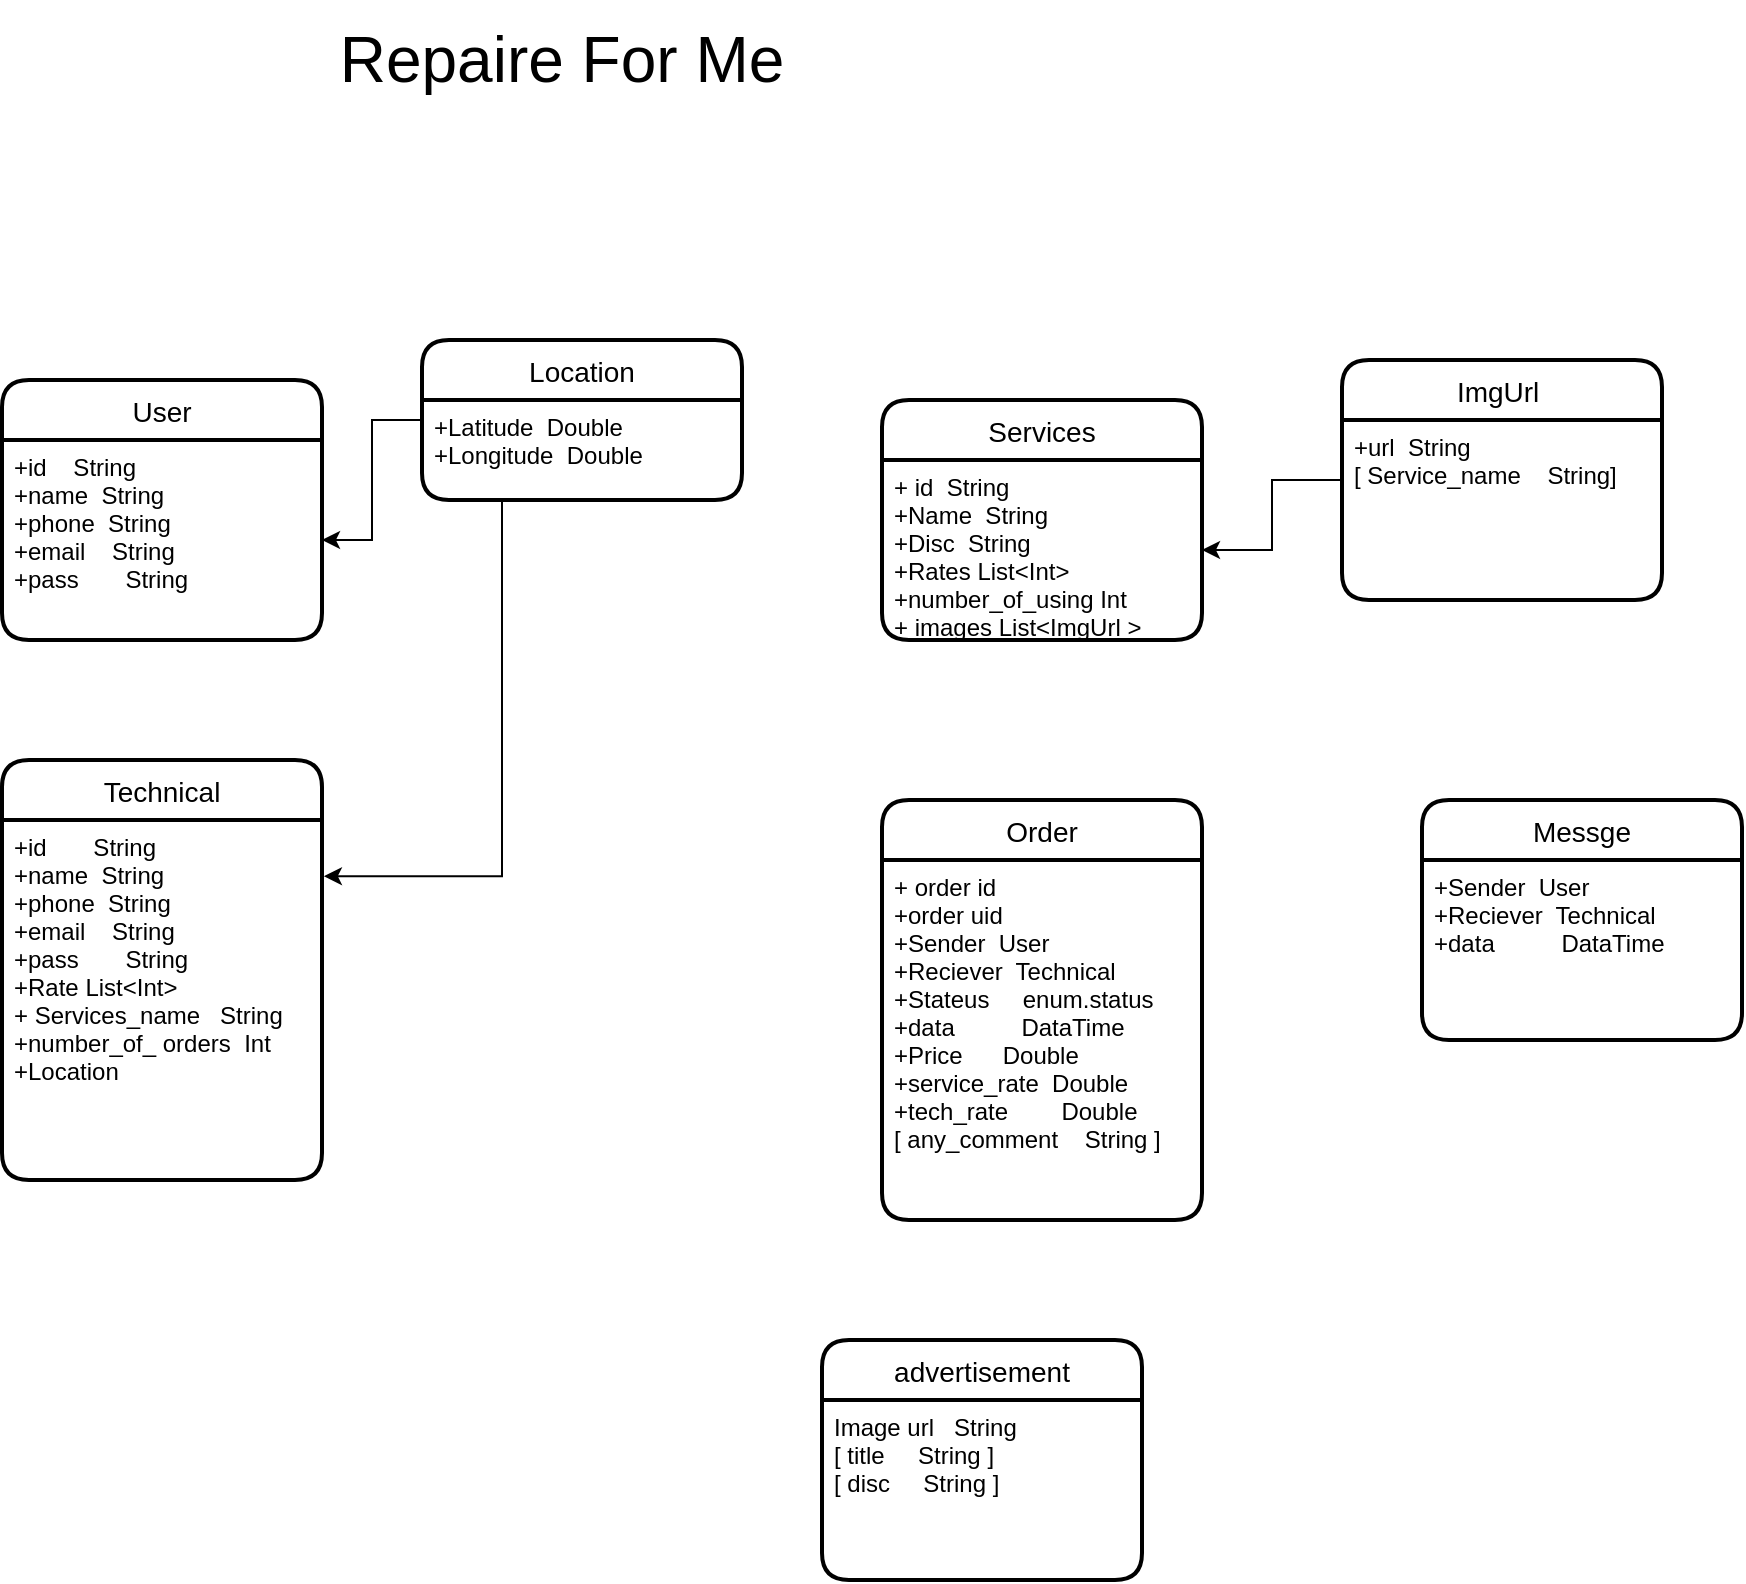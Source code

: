 <mxfile version="14.9.2" type="github">
  <diagram id="zn2WG8OpFJcc6ndCbWCM" name="Page-1">
    <mxGraphModel dx="633" dy="243" grid="1" gridSize="10" guides="1" tooltips="1" connect="1" arrows="1" fold="1" page="1" pageScale="1" pageWidth="850" pageHeight="1100" math="0" shadow="0">
      <root>
        <mxCell id="0" />
        <mxCell id="1" parent="0" />
        <mxCell id="xqwwxXM2ZZvY7xHnHfG4-2" value="&lt;font style=&quot;font-size: 32px&quot;&gt;Repaire For Me&lt;/font&gt;" style="text;html=1;strokeColor=none;fillColor=none;align=center;verticalAlign=middle;whiteSpace=wrap;rounded=0;" vertex="1" parent="1">
          <mxGeometry x="210" y="340" width="280" height="60" as="geometry" />
        </mxCell>
        <mxCell id="xqwwxXM2ZZvY7xHnHfG4-24" value="User" style="swimlane;childLayout=stackLayout;horizontal=1;startSize=30;horizontalStack=0;rounded=1;fontSize=14;fontStyle=0;strokeWidth=2;resizeParent=0;resizeLast=1;shadow=0;dashed=0;align=center;" vertex="1" parent="1">
          <mxGeometry x="70" y="530" width="160" height="130" as="geometry" />
        </mxCell>
        <mxCell id="xqwwxXM2ZZvY7xHnHfG4-25" value="+id    String&#xa;+name  String&#xa;+phone  String&#xa;+email    String&#xa;+pass       String&#xa; " style="align=left;strokeColor=none;fillColor=none;spacingLeft=4;fontSize=12;verticalAlign=top;resizable=0;rotatable=0;part=1;" vertex="1" parent="xqwwxXM2ZZvY7xHnHfG4-24">
          <mxGeometry y="30" width="160" height="100" as="geometry" />
        </mxCell>
        <mxCell id="xqwwxXM2ZZvY7xHnHfG4-38" style="edgeStyle=orthogonalEdgeStyle;rounded=0;orthogonalLoop=1;jettySize=auto;html=1;exitX=0.5;exitY=1;exitDx=0;exitDy=0;" edge="1" parent="xqwwxXM2ZZvY7xHnHfG4-24" source="xqwwxXM2ZZvY7xHnHfG4-25" target="xqwwxXM2ZZvY7xHnHfG4-25">
          <mxGeometry relative="1" as="geometry" />
        </mxCell>
        <mxCell id="xqwwxXM2ZZvY7xHnHfG4-30" value="" style="edgeStyle=orthogonalEdgeStyle;rounded=0;orthogonalLoop=1;jettySize=auto;html=1;" edge="1" parent="1" source="xqwwxXM2ZZvY7xHnHfG4-27" target="xqwwxXM2ZZvY7xHnHfG4-25">
          <mxGeometry relative="1" as="geometry" />
        </mxCell>
        <mxCell id="xqwwxXM2ZZvY7xHnHfG4-27" value="Location" style="swimlane;childLayout=stackLayout;horizontal=1;startSize=30;horizontalStack=0;rounded=1;fontSize=14;fontStyle=0;strokeWidth=2;resizeParent=0;resizeLast=1;shadow=0;dashed=0;align=center;" vertex="1" parent="1">
          <mxGeometry x="280" y="510" width="160" height="80" as="geometry" />
        </mxCell>
        <mxCell id="xqwwxXM2ZZvY7xHnHfG4-28" value="+Latitude  Double&#xa;+Longitude  Double" style="align=left;strokeColor=none;fillColor=none;spacingLeft=4;fontSize=12;verticalAlign=top;resizable=0;rotatable=0;part=1;" vertex="1" parent="xqwwxXM2ZZvY7xHnHfG4-27">
          <mxGeometry y="30" width="160" height="50" as="geometry" />
        </mxCell>
        <mxCell id="xqwwxXM2ZZvY7xHnHfG4-31" value="Services" style="swimlane;childLayout=stackLayout;horizontal=1;startSize=30;horizontalStack=0;rounded=1;fontSize=14;fontStyle=0;strokeWidth=2;resizeParent=0;resizeLast=1;shadow=0;dashed=0;align=center;" vertex="1" parent="1">
          <mxGeometry x="510" y="540" width="160" height="120" as="geometry" />
        </mxCell>
        <mxCell id="xqwwxXM2ZZvY7xHnHfG4-32" value="+ id  String&#xa;+Name  String&#xa;+Disc  String&#xa;+Rates List&lt;Int&gt;&#xa;+number_of_using Int&#xa;+ images List&lt;ImgUrl &gt;" style="align=left;strokeColor=none;fillColor=none;spacingLeft=4;fontSize=12;verticalAlign=top;resizable=0;rotatable=0;part=1;" vertex="1" parent="xqwwxXM2ZZvY7xHnHfG4-31">
          <mxGeometry y="30" width="160" height="90" as="geometry" />
        </mxCell>
        <mxCell id="xqwwxXM2ZZvY7xHnHfG4-35" value="" style="edgeStyle=orthogonalEdgeStyle;rounded=0;orthogonalLoop=1;jettySize=auto;html=1;" edge="1" parent="1" source="xqwwxXM2ZZvY7xHnHfG4-33" target="xqwwxXM2ZZvY7xHnHfG4-32">
          <mxGeometry relative="1" as="geometry" />
        </mxCell>
        <mxCell id="xqwwxXM2ZZvY7xHnHfG4-33" value="ImgUrl " style="swimlane;childLayout=stackLayout;horizontal=1;startSize=30;horizontalStack=0;rounded=1;fontSize=14;fontStyle=0;strokeWidth=2;resizeParent=0;resizeLast=1;shadow=0;dashed=0;align=center;" vertex="1" parent="1">
          <mxGeometry x="740" y="520" width="160" height="120" as="geometry" />
        </mxCell>
        <mxCell id="xqwwxXM2ZZvY7xHnHfG4-34" value="+url  String &#xa;[ Service_name    String]&#xa;" style="align=left;strokeColor=none;fillColor=none;spacingLeft=4;fontSize=12;verticalAlign=top;resizable=0;rotatable=0;part=1;" vertex="1" parent="xqwwxXM2ZZvY7xHnHfG4-33">
          <mxGeometry y="30" width="160" height="90" as="geometry" />
        </mxCell>
        <mxCell id="xqwwxXM2ZZvY7xHnHfG4-36" value="Technical" style="swimlane;childLayout=stackLayout;horizontal=1;startSize=30;horizontalStack=0;rounded=1;fontSize=14;fontStyle=0;strokeWidth=2;resizeParent=0;resizeLast=1;shadow=0;dashed=0;align=center;" vertex="1" parent="1">
          <mxGeometry x="70" y="720" width="160" height="210" as="geometry" />
        </mxCell>
        <mxCell id="xqwwxXM2ZZvY7xHnHfG4-37" value="+id       String&#xa;+name  String&#xa;+phone  String&#xa;+email    String&#xa;+pass       String&#xa;+Rate List&lt;Int&gt;&#xa;+ Services_name   String&#xa;+number_of_ orders  Int&#xa;+Location " style="align=left;strokeColor=none;fillColor=none;spacingLeft=4;fontSize=12;verticalAlign=top;resizable=0;rotatable=0;part=1;" vertex="1" parent="xqwwxXM2ZZvY7xHnHfG4-36">
          <mxGeometry y="30" width="160" height="180" as="geometry" />
        </mxCell>
        <mxCell id="xqwwxXM2ZZvY7xHnHfG4-39" style="edgeStyle=orthogonalEdgeStyle;rounded=0;orthogonalLoop=1;jettySize=auto;html=1;exitX=0.25;exitY=1;exitDx=0;exitDy=0;entryX=1.006;entryY=0.156;entryDx=0;entryDy=0;entryPerimeter=0;" edge="1" parent="1" source="xqwwxXM2ZZvY7xHnHfG4-28" target="xqwwxXM2ZZvY7xHnHfG4-37">
          <mxGeometry relative="1" as="geometry">
            <mxPoint x="320" y="850" as="targetPoint" />
          </mxGeometry>
        </mxCell>
        <mxCell id="xqwwxXM2ZZvY7xHnHfG4-40" value="Order" style="swimlane;childLayout=stackLayout;horizontal=1;startSize=30;horizontalStack=0;rounded=1;fontSize=14;fontStyle=0;strokeWidth=2;resizeParent=0;resizeLast=1;shadow=0;dashed=0;align=center;" vertex="1" parent="1">
          <mxGeometry x="510" y="740" width="160" height="210" as="geometry" />
        </mxCell>
        <mxCell id="xqwwxXM2ZZvY7xHnHfG4-41" value="+ order id&#xa;+order uid&#xa;+Sender  User&#xa;+Reciever  Technical&#xa;+Stateus     enum.status&#xa;+data          DataTime&#xa;+Price      Double&#xa;+service_rate  Double&#xa;+tech_rate        Double&#xa;[ any_comment    String ]" style="align=left;strokeColor=none;fillColor=none;spacingLeft=4;fontSize=12;verticalAlign=top;resizable=0;rotatable=0;part=1;" vertex="1" parent="xqwwxXM2ZZvY7xHnHfG4-40">
          <mxGeometry y="30" width="160" height="180" as="geometry" />
        </mxCell>
        <mxCell id="xqwwxXM2ZZvY7xHnHfG4-42" value="Messge" style="swimlane;childLayout=stackLayout;horizontal=1;startSize=30;horizontalStack=0;rounded=1;fontSize=14;fontStyle=0;strokeWidth=2;resizeParent=0;resizeLast=1;shadow=0;dashed=0;align=center;" vertex="1" parent="1">
          <mxGeometry x="780" y="740" width="160" height="120" as="geometry" />
        </mxCell>
        <mxCell id="xqwwxXM2ZZvY7xHnHfG4-43" value="+Sender  User&#xa;+Reciever  Technical&#xa;+data          DataTime" style="align=left;strokeColor=none;fillColor=none;spacingLeft=4;fontSize=12;verticalAlign=top;resizable=0;rotatable=0;part=1;" vertex="1" parent="xqwwxXM2ZZvY7xHnHfG4-42">
          <mxGeometry y="30" width="160" height="90" as="geometry" />
        </mxCell>
        <mxCell id="xqwwxXM2ZZvY7xHnHfG4-44" value="advertisement" style="swimlane;childLayout=stackLayout;horizontal=1;startSize=30;horizontalStack=0;rounded=1;fontSize=14;fontStyle=0;strokeWidth=2;resizeParent=0;resizeLast=1;shadow=0;dashed=0;align=center;" vertex="1" parent="1">
          <mxGeometry x="480" y="1010" width="160" height="120" as="geometry" />
        </mxCell>
        <mxCell id="xqwwxXM2ZZvY7xHnHfG4-45" value="Image url   String&#xa;[ title     String ]&#xa;[ disc     String ]" style="align=left;strokeColor=none;fillColor=none;spacingLeft=4;fontSize=12;verticalAlign=top;resizable=0;rotatable=0;part=1;" vertex="1" parent="xqwwxXM2ZZvY7xHnHfG4-44">
          <mxGeometry y="30" width="160" height="90" as="geometry" />
        </mxCell>
      </root>
    </mxGraphModel>
  </diagram>
</mxfile>
